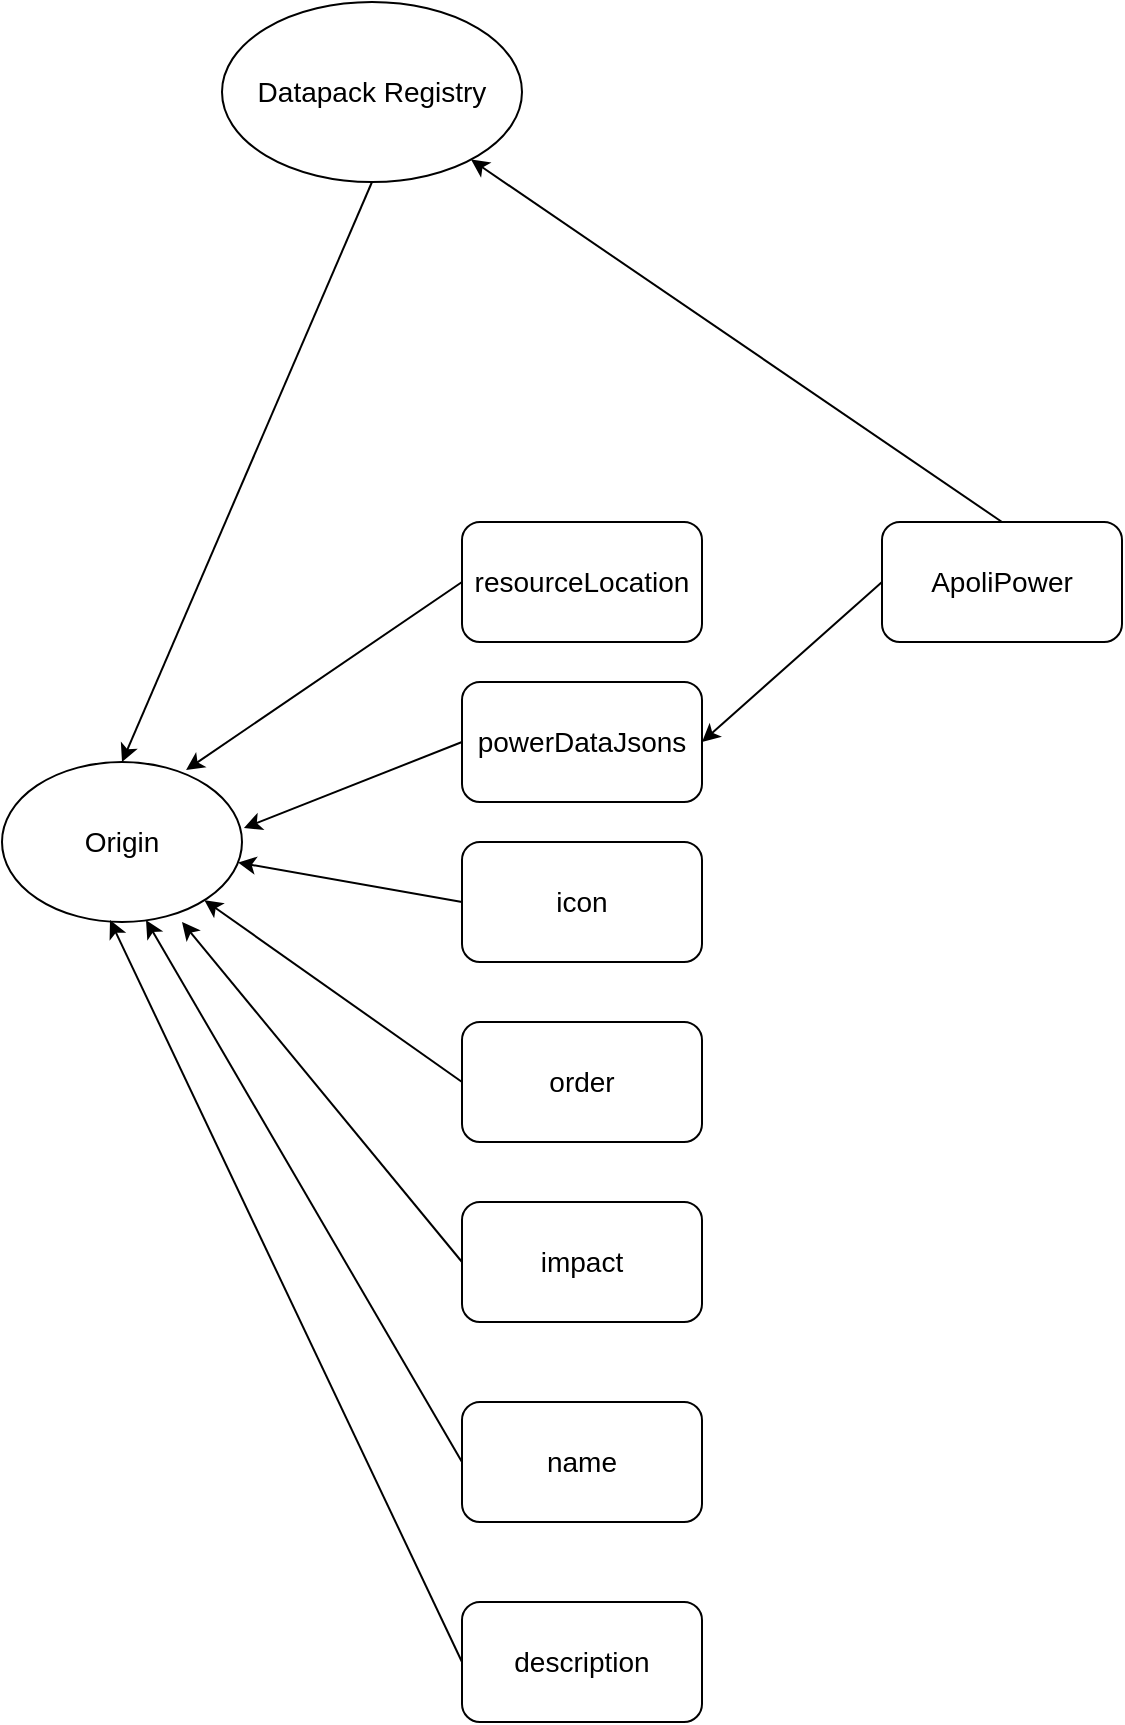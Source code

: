 <mxfile>
    <diagram name="Page-1" id="eU4zMzOHg3SSwMA-16VY">
        <mxGraphModel dx="784" dy="1157" grid="1" gridSize="10" guides="1" tooltips="1" connect="1" arrows="1" fold="1" page="1" pageScale="1" pageWidth="2000" pageHeight="2000" math="0" shadow="0">
            <root>
                <mxCell id="0"/>
                <mxCell id="1" parent="0"/>
                <mxCell id="26" style="edgeStyle=none;html=1;exitX=0.5;exitY=1;exitDx=0;exitDy=0;entryX=0.5;entryY=0;entryDx=0;entryDy=0;fontSize=14;" edge="1" parent="1" source="KQsKRoyf4OIl0o3kqk0I-1" target="2">
                    <mxGeometry relative="1" as="geometry"/>
                </mxCell>
                <mxCell id="KQsKRoyf4OIl0o3kqk0I-1" value="&lt;font style=&quot;font-size: 14px;&quot;&gt;Datapack Registry&lt;/font&gt;" style="ellipse;whiteSpace=wrap;html=1;" parent="1" vertex="1">
                    <mxGeometry x="600" y="20" width="150" height="90" as="geometry"/>
                </mxCell>
                <mxCell id="2" value="&lt;font style=&quot;font-size: 14px;&quot;&gt;Origin&lt;/font&gt;" style="ellipse;whiteSpace=wrap;html=1;" vertex="1" parent="1">
                    <mxGeometry x="490" y="400" width="120" height="80" as="geometry"/>
                </mxCell>
                <mxCell id="14" style="edgeStyle=none;html=1;exitX=0;exitY=0.5;exitDx=0;exitDy=0;entryX=0.767;entryY=0.05;entryDx=0;entryDy=0;entryPerimeter=0;fontSize=14;" edge="1" parent="1" source="8" target="2">
                    <mxGeometry relative="1" as="geometry"/>
                </mxCell>
                <mxCell id="8" value="resourceLocation" style="rounded=1;whiteSpace=wrap;html=1;fontSize=14;" vertex="1" parent="1">
                    <mxGeometry x="720" y="280" width="120" height="60" as="geometry"/>
                </mxCell>
                <mxCell id="15" style="edgeStyle=none;html=1;exitX=0;exitY=0.5;exitDx=0;exitDy=0;entryX=1.008;entryY=0.413;entryDx=0;entryDy=0;entryPerimeter=0;fontSize=14;" edge="1" parent="1" source="9" target="2">
                    <mxGeometry relative="1" as="geometry"/>
                </mxCell>
                <mxCell id="9" value="powerDataJsons" style="rounded=1;whiteSpace=wrap;html=1;fontSize=14;" vertex="1" parent="1">
                    <mxGeometry x="720" y="360" width="120" height="60" as="geometry"/>
                </mxCell>
                <mxCell id="16" style="edgeStyle=none;html=1;exitX=0;exitY=0.5;exitDx=0;exitDy=0;fontSize=14;" edge="1" parent="1" source="10" target="2">
                    <mxGeometry relative="1" as="geometry"/>
                </mxCell>
                <mxCell id="10" value="icon" style="rounded=1;whiteSpace=wrap;html=1;fontSize=14;" vertex="1" parent="1">
                    <mxGeometry x="720" y="440" width="120" height="60" as="geometry"/>
                </mxCell>
                <mxCell id="17" style="edgeStyle=none;html=1;exitX=0;exitY=0.5;exitDx=0;exitDy=0;fontSize=14;" edge="1" parent="1" source="11" target="2">
                    <mxGeometry relative="1" as="geometry"/>
                </mxCell>
                <mxCell id="11" value="order" style="rounded=1;whiteSpace=wrap;html=1;fontSize=14;" vertex="1" parent="1">
                    <mxGeometry x="720" y="530" width="120" height="60" as="geometry"/>
                </mxCell>
                <mxCell id="19" style="edgeStyle=none;html=1;exitX=0;exitY=0.5;exitDx=0;exitDy=0;entryX=0.75;entryY=1;entryDx=0;entryDy=0;entryPerimeter=0;fontSize=14;" edge="1" parent="1" source="18" target="2">
                    <mxGeometry relative="1" as="geometry"/>
                </mxCell>
                <mxCell id="18" value="impact" style="rounded=1;whiteSpace=wrap;html=1;fontSize=14;" vertex="1" parent="1">
                    <mxGeometry x="720" y="620" width="120" height="60" as="geometry"/>
                </mxCell>
                <mxCell id="21" style="edgeStyle=none;html=1;exitX=0;exitY=0.5;exitDx=0;exitDy=0;entryX=0.6;entryY=0.988;entryDx=0;entryDy=0;entryPerimeter=0;fontSize=14;" edge="1" parent="1" source="20" target="2">
                    <mxGeometry relative="1" as="geometry"/>
                </mxCell>
                <mxCell id="20" value="name" style="rounded=1;whiteSpace=wrap;html=1;fontSize=14;" vertex="1" parent="1">
                    <mxGeometry x="720" y="720" width="120" height="60" as="geometry"/>
                </mxCell>
                <mxCell id="23" style="edgeStyle=none;html=1;exitX=0;exitY=0.5;exitDx=0;exitDy=0;entryX=0.45;entryY=0.988;entryDx=0;entryDy=0;entryPerimeter=0;fontSize=14;" edge="1" parent="1" source="22" target="2">
                    <mxGeometry relative="1" as="geometry"/>
                </mxCell>
                <mxCell id="22" value="description" style="rounded=1;whiteSpace=wrap;html=1;fontSize=14;" vertex="1" parent="1">
                    <mxGeometry x="720" y="820" width="120" height="60" as="geometry"/>
                </mxCell>
                <mxCell id="25" style="edgeStyle=none;html=1;exitX=0;exitY=0.5;exitDx=0;exitDy=0;entryX=1;entryY=0.5;entryDx=0;entryDy=0;fontSize=14;" edge="1" parent="1" source="24" target="9">
                    <mxGeometry relative="1" as="geometry"/>
                </mxCell>
                <mxCell id="27" style="edgeStyle=none;html=1;exitX=0.5;exitY=0;exitDx=0;exitDy=0;fontSize=14;" edge="1" parent="1" source="24" target="KQsKRoyf4OIl0o3kqk0I-1">
                    <mxGeometry relative="1" as="geometry"/>
                </mxCell>
                <mxCell id="24" value="ApoliPower" style="rounded=1;whiteSpace=wrap;html=1;fontSize=14;" vertex="1" parent="1">
                    <mxGeometry x="930" y="280" width="120" height="60" as="geometry"/>
                </mxCell>
            </root>
        </mxGraphModel>
    </diagram>
</mxfile>